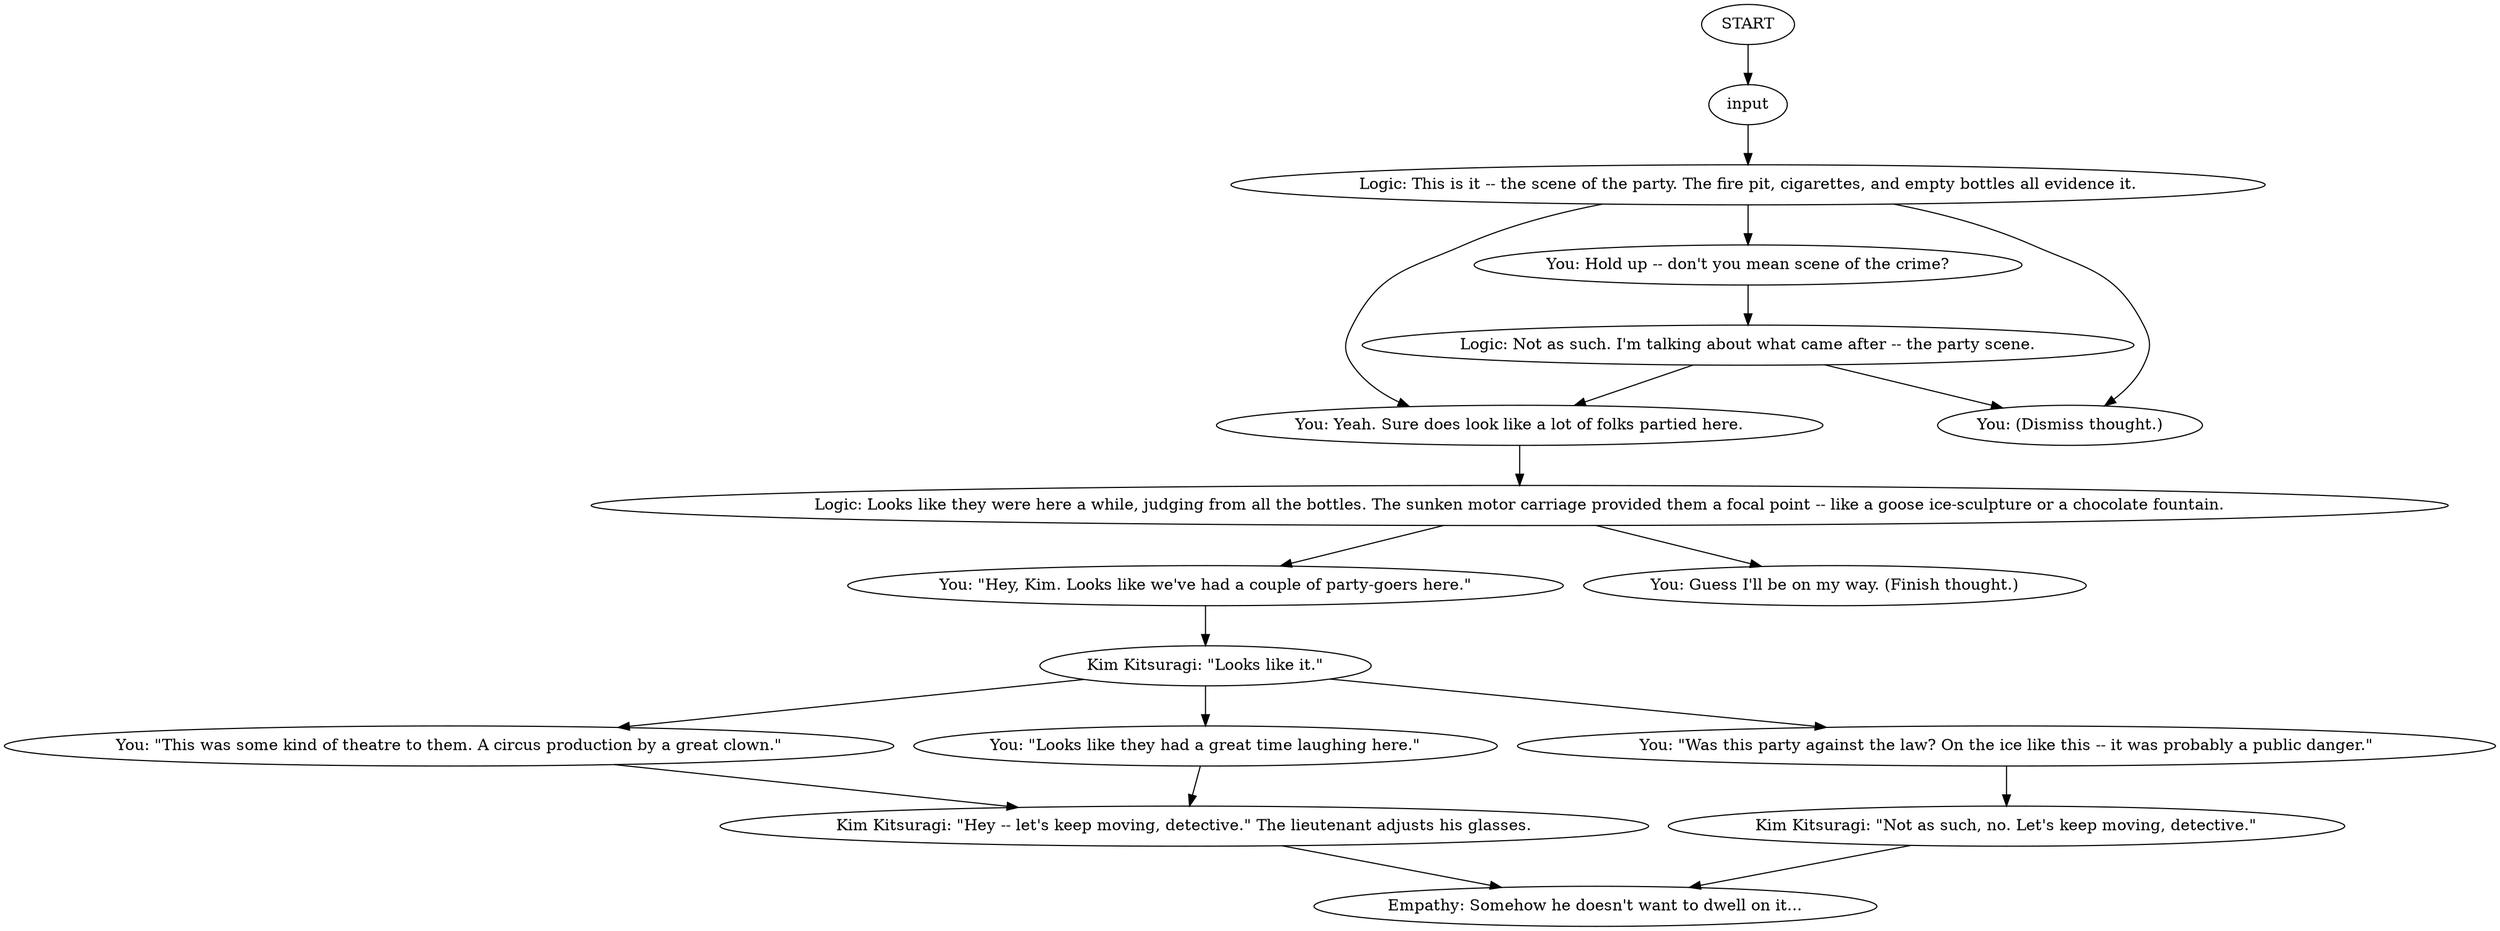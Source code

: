 # COAST ORB / laughingatscene
# Convo with Logic about the scene of the party
# ==================================================
digraph G {
	  0 [label="START"];
	  1 [label="input"];
	  2 [label="You: \"This was some kind of theatre to them. A circus production by a great clown.\""];
	  3 [label="Kim Kitsuragi: \"Hey -- let's keep moving, detective.\" The lieutenant adjusts his glasses."];
	  4 [label="You: \"Looks like they had a great time laughing here.\""];
	  5 [label="Logic: This is it -- the scene of the party. The fire pit, cigarettes, and empty bottles all evidence it."];
	  6 [label="You: Yeah. Sure does look like a lot of folks partied here."];
	  7 [label="You: \"Was this party against the law? On the ice like this -- it was probably a public danger.\""];
	  8 [label="Kim Kitsuragi: \"Looks like it.\""];
	  9 [label="Logic: Looks like they were here a while, judging from all the bottles. The sunken motor carriage provided them a focal point -- like a goose ice-sculpture or a chocolate fountain."];
	  10 [label="You: Hold up -- don't you mean scene of the crime?"];
	  11 [label="You: \"Hey, Kim. Looks like we've had a couple of party-goers here.\""];
	  12 [label="Kim Kitsuragi: \"Not as such, no. Let's keep moving, detective.\""];
	  13 [label="Empathy: Somehow he doesn't want to dwell on it..."];
	  14 [label="You: Guess I'll be on my way. (Finish thought.)"];
	  15 [label="Logic: Not as such. I'm talking about what came after -- the party scene."];
	  17 [label="You: (Dismiss thought.)"];
	  0 -> 1
	  1 -> 5
	  2 -> 3
	  3 -> 13
	  4 -> 3
	  5 -> 17
	  5 -> 10
	  5 -> 6
	  6 -> 9
	  7 -> 12
	  8 -> 2
	  8 -> 4
	  8 -> 7
	  9 -> 11
	  9 -> 14
	  10 -> 15
	  11 -> 8
	  12 -> 13
	  15 -> 17
	  15 -> 6
}

